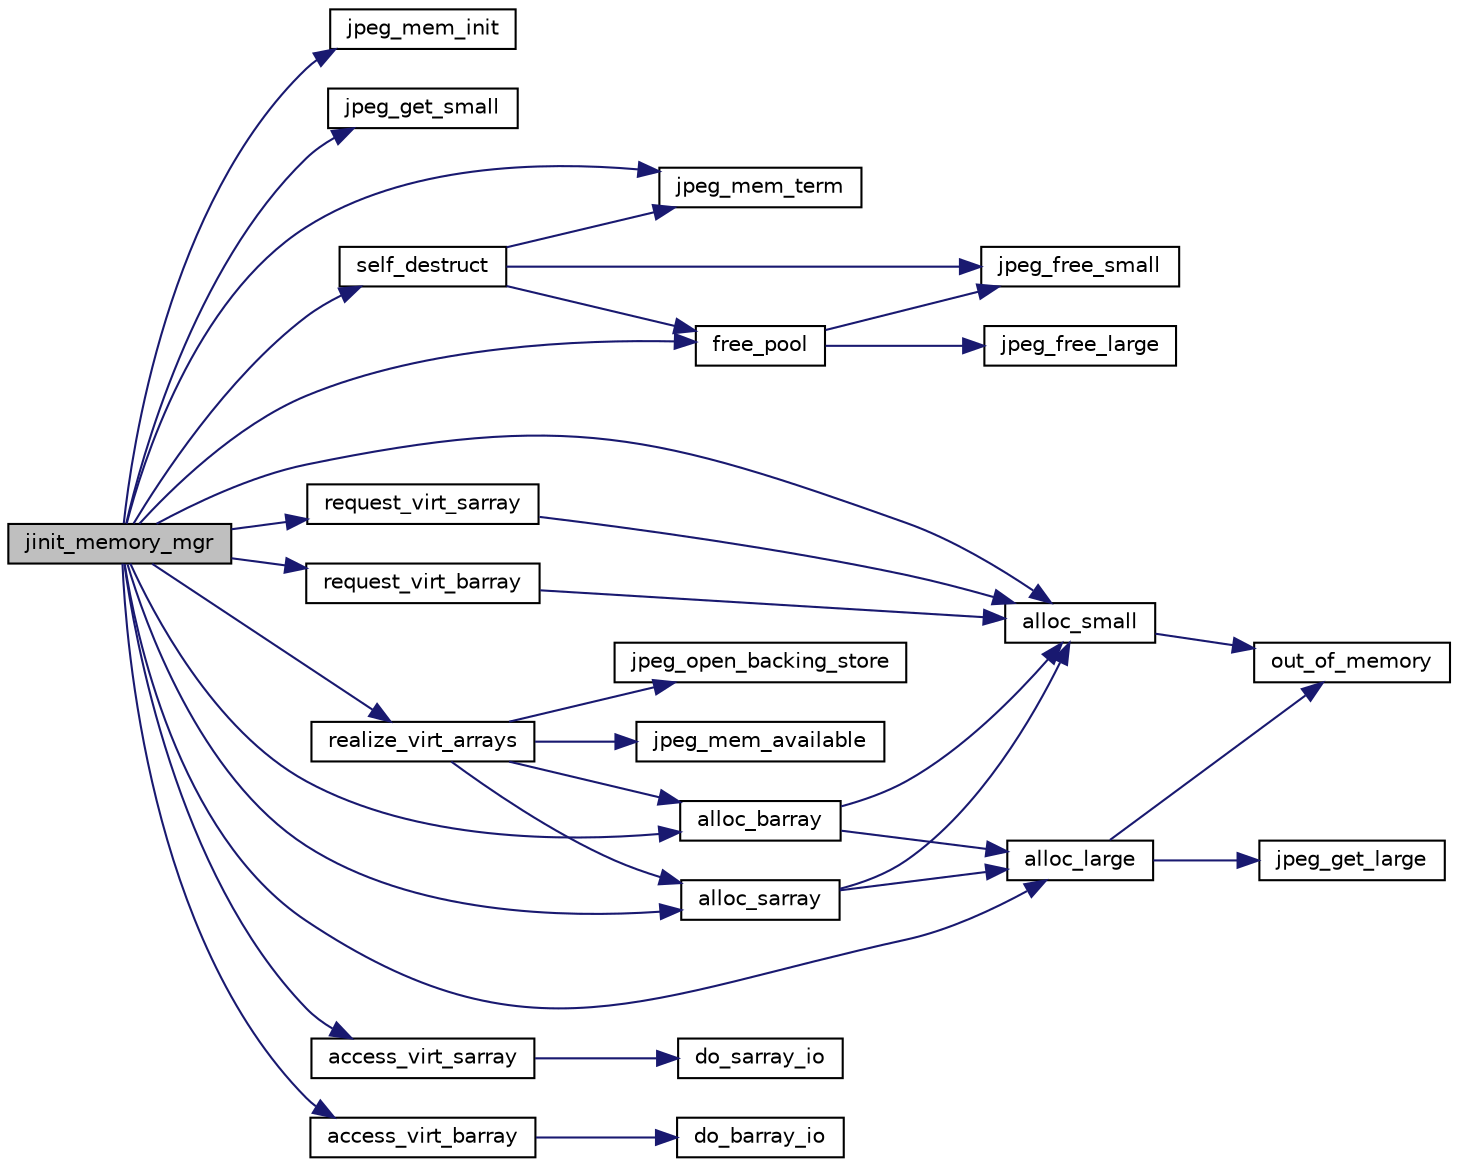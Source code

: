 digraph "jinit_memory_mgr"
{
 // LATEX_PDF_SIZE
  bgcolor="transparent";
  edge [fontname="Helvetica",fontsize="10",labelfontname="Helvetica",labelfontsize="10"];
  node [fontname="Helvetica",fontsize="10",shape=record];
  rankdir="LR";
  Node73 [label="jinit_memory_mgr",height=0.2,width=0.4,color="black", fillcolor="grey75", style="filled", fontcolor="black",tooltip=" "];
  Node73 -> Node74 [color="midnightblue",fontsize="10",style="solid"];
  Node74 [label="jpeg_mem_init",height=0.2,width=0.4,color="black",URL="$jmemnobs_8c.html#af4c86e1e04ad0eb37ccee0615bd9e744",tooltip=" "];
  Node73 -> Node75 [color="midnightblue",fontsize="10",style="solid"];
  Node75 [label="jpeg_get_small",height=0.2,width=0.4,color="black",URL="$jmemnobs_8c.html#a730c29846e689116d824522dd4f3c429",tooltip=" "];
  Node73 -> Node76 [color="midnightblue",fontsize="10",style="solid"];
  Node76 [label="jpeg_mem_term",height=0.2,width=0.4,color="black",URL="$jmemnobs_8c.html#a82a37a902eddf2062ac83788c377a663",tooltip=" "];
  Node73 -> Node77 [color="midnightblue",fontsize="10",style="solid"];
  Node77 [label="alloc_small",height=0.2,width=0.4,color="black",URL="$jmemmgr_8c.html#a6e4421c67636e6f167ced68315f70c2b",tooltip=" "];
  Node77 -> Node78 [color="midnightblue",fontsize="10",style="solid"];
  Node78 [label="out_of_memory",height=0.2,width=0.4,color="black",URL="$jmemmgr_8c.html#ab48d5961eb2b3464684db372afebff2d",tooltip=" "];
  Node73 -> Node79 [color="midnightblue",fontsize="10",style="solid"];
  Node79 [label="alloc_large",height=0.2,width=0.4,color="black",URL="$jmemmgr_8c.html#af69578de2938175b723191af0bf5b128",tooltip=" "];
  Node79 -> Node78 [color="midnightblue",fontsize="10",style="solid"];
  Node79 -> Node80 [color="midnightblue",fontsize="10",style="solid"];
  Node80 [label="jpeg_get_large",height=0.2,width=0.4,color="black",URL="$jmemnobs_8c.html#a4df9a647504008ad16a930efbb0c5390",tooltip=" "];
  Node73 -> Node81 [color="midnightblue",fontsize="10",style="solid"];
  Node81 [label="alloc_sarray",height=0.2,width=0.4,color="black",URL="$jmemmgr_8c.html#a2f3c8a1efa7c23b98670fbdd351c5f41",tooltip=" "];
  Node81 -> Node77 [color="midnightblue",fontsize="10",style="solid"];
  Node81 -> Node79 [color="midnightblue",fontsize="10",style="solid"];
  Node73 -> Node82 [color="midnightblue",fontsize="10",style="solid"];
  Node82 [label="alloc_barray",height=0.2,width=0.4,color="black",URL="$jmemmgr_8c.html#afc851a6f36c0a1904c52ac8f06ab1928",tooltip=" "];
  Node82 -> Node77 [color="midnightblue",fontsize="10",style="solid"];
  Node82 -> Node79 [color="midnightblue",fontsize="10",style="solid"];
  Node73 -> Node83 [color="midnightblue",fontsize="10",style="solid"];
  Node83 [label="request_virt_sarray",height=0.2,width=0.4,color="black",URL="$jmemmgr_8c.html#a37ad943d1351a135926702e5e556ca7c",tooltip=" "];
  Node83 -> Node77 [color="midnightblue",fontsize="10",style="solid"];
  Node73 -> Node84 [color="midnightblue",fontsize="10",style="solid"];
  Node84 [label="request_virt_barray",height=0.2,width=0.4,color="black",URL="$jmemmgr_8c.html#a666f35818c640450b6b6338808d55828",tooltip=" "];
  Node84 -> Node77 [color="midnightblue",fontsize="10",style="solid"];
  Node73 -> Node85 [color="midnightblue",fontsize="10",style="solid"];
  Node85 [label="realize_virt_arrays",height=0.2,width=0.4,color="black",URL="$jmemmgr_8c.html#ac4b0f152b67ed7c12b454c9a208bf70f",tooltip=" "];
  Node85 -> Node86 [color="midnightblue",fontsize="10",style="solid"];
  Node86 [label="jpeg_mem_available",height=0.2,width=0.4,color="black",URL="$jmemnobs_8c.html#ada0a0bae122bf1311fa1f43fe2974d16",tooltip=" "];
  Node85 -> Node87 [color="midnightblue",fontsize="10",style="solid"];
  Node87 [label="jpeg_open_backing_store",height=0.2,width=0.4,color="black",URL="$jmemnobs_8c.html#acc92d6d55a74dc317b12140885f82fae",tooltip=" "];
  Node85 -> Node81 [color="midnightblue",fontsize="10",style="solid"];
  Node85 -> Node82 [color="midnightblue",fontsize="10",style="solid"];
  Node73 -> Node88 [color="midnightblue",fontsize="10",style="solid"];
  Node88 [label="access_virt_sarray",height=0.2,width=0.4,color="black",URL="$jmemmgr_8c.html#a6ae475ce72ae820a9ff0836ad4ef7562",tooltip=" "];
  Node88 -> Node89 [color="midnightblue",fontsize="10",style="solid"];
  Node89 [label="do_sarray_io",height=0.2,width=0.4,color="black",URL="$jmemmgr_8c.html#aec520c25856caaa5cecbb37b528090af",tooltip=" "];
  Node73 -> Node90 [color="midnightblue",fontsize="10",style="solid"];
  Node90 [label="access_virt_barray",height=0.2,width=0.4,color="black",URL="$jmemmgr_8c.html#a44b7e7df5b22e5aeb267afbd9ee4f37b",tooltip=" "];
  Node90 -> Node91 [color="midnightblue",fontsize="10",style="solid"];
  Node91 [label="do_barray_io",height=0.2,width=0.4,color="black",URL="$jmemmgr_8c.html#a8f64ed614b3f9e619825d7ffe415fe78",tooltip=" "];
  Node73 -> Node92 [color="midnightblue",fontsize="10",style="solid"];
  Node92 [label="free_pool",height=0.2,width=0.4,color="black",URL="$jmemmgr_8c.html#aafb9808f8c2c22a4115b86a52bcd10fb",tooltip=" "];
  Node92 -> Node93 [color="midnightblue",fontsize="10",style="solid"];
  Node93 [label="jpeg_free_large",height=0.2,width=0.4,color="black",URL="$jmemnobs_8c.html#a4d83eb0bade7588390b123a98d087dc9",tooltip=" "];
  Node92 -> Node94 [color="midnightblue",fontsize="10",style="solid"];
  Node94 [label="jpeg_free_small",height=0.2,width=0.4,color="black",URL="$jmemnobs_8c.html#a4f3f527a71c36ac0222d86d706de3dc5",tooltip=" "];
  Node73 -> Node95 [color="midnightblue",fontsize="10",style="solid"];
  Node95 [label="self_destruct",height=0.2,width=0.4,color="black",URL="$jmemmgr_8c.html#a089178751c0bf3ab81082fcf2a3fab5c",tooltip=" "];
  Node95 -> Node92 [color="midnightblue",fontsize="10",style="solid"];
  Node95 -> Node94 [color="midnightblue",fontsize="10",style="solid"];
  Node95 -> Node76 [color="midnightblue",fontsize="10",style="solid"];
}
